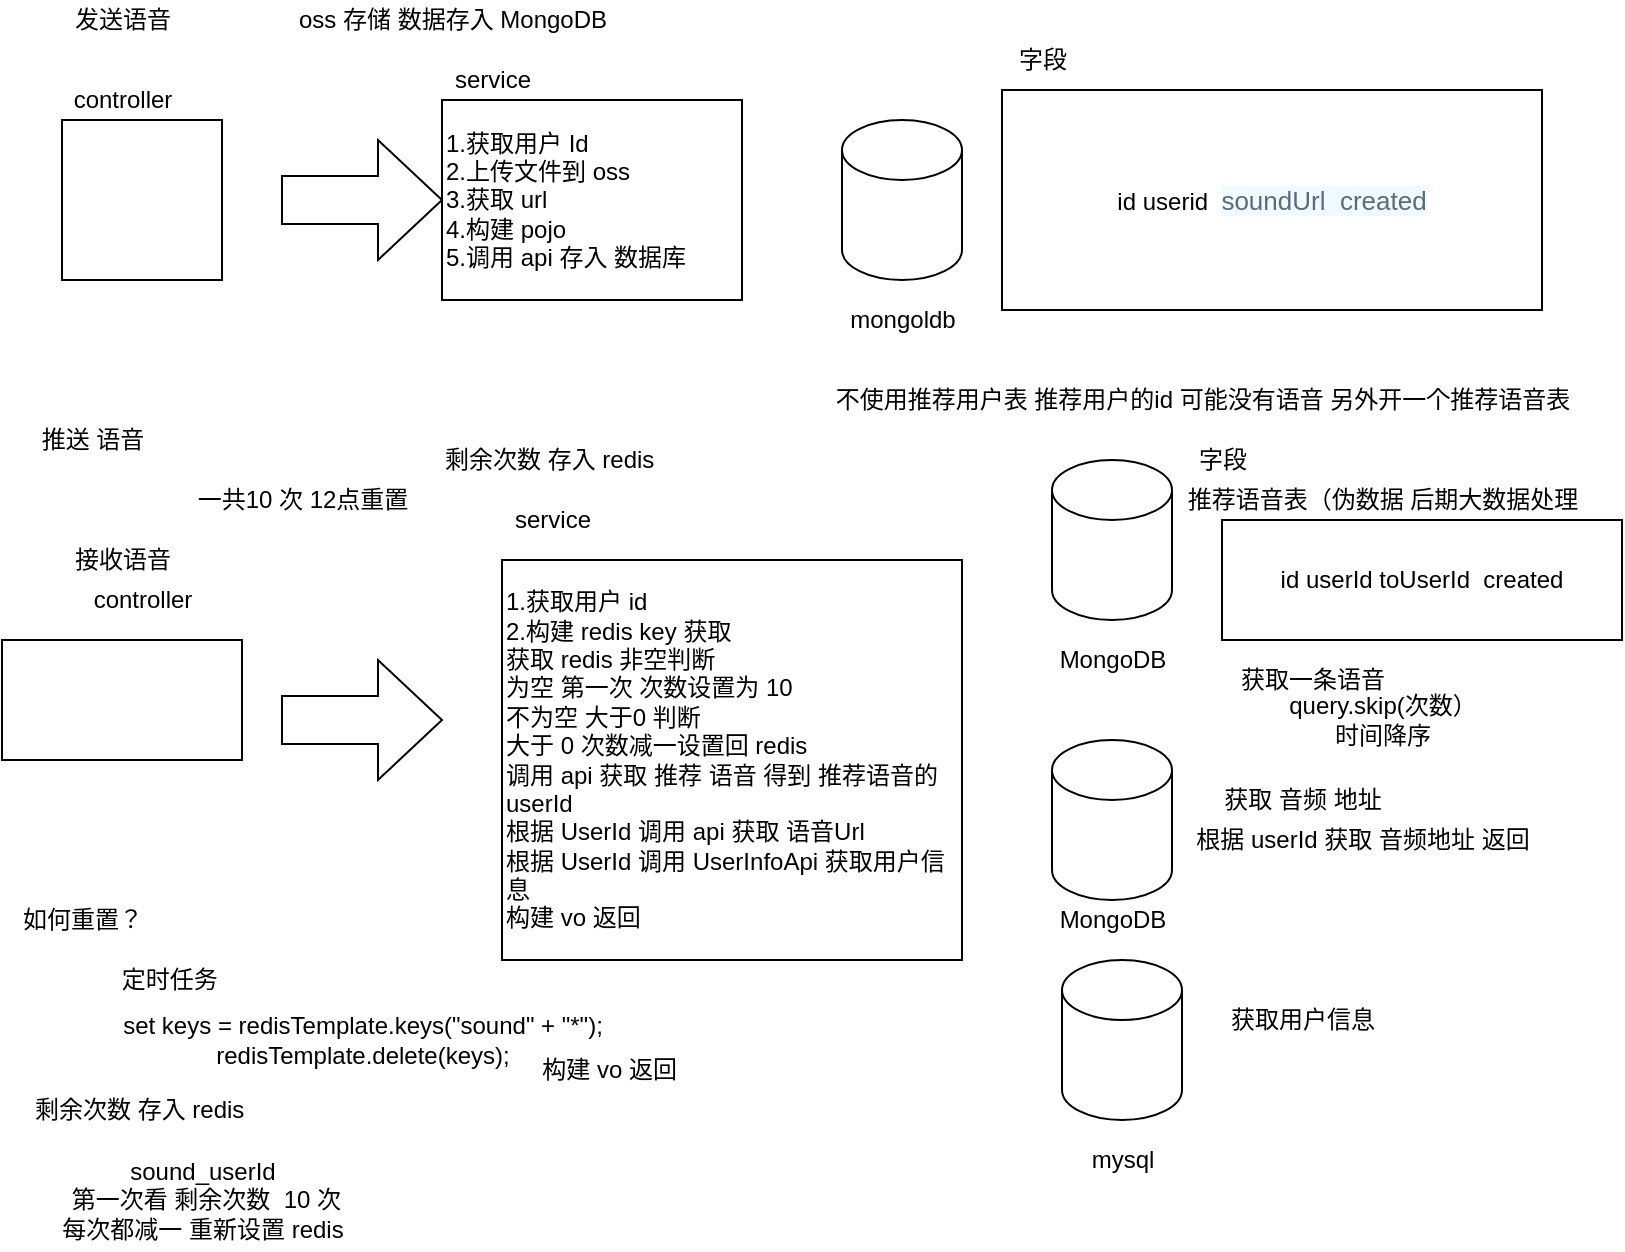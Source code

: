 <mxfile version="15.1.4" type="github">
  <diagram id="TH07ysKGJmiZBzvDwPMG" name="Page-1">
    <mxGraphModel dx="830" dy="618" grid="1" gridSize="10" guides="1" tooltips="1" connect="1" arrows="1" fold="1" page="1" pageScale="1" pageWidth="827" pageHeight="1169" math="0" shadow="0">
      <root>
        <mxCell id="0" />
        <mxCell id="1" parent="0" />
        <mxCell id="VL3w3KNL5hCD0TS1L97Q-1" value="" style="whiteSpace=wrap;html=1;aspect=fixed;" vertex="1" parent="1">
          <mxGeometry x="30" y="90" width="80" height="80" as="geometry" />
        </mxCell>
        <mxCell id="VL3w3KNL5hCD0TS1L97Q-2" value="" style="shape=cylinder3;whiteSpace=wrap;html=1;boundedLbl=1;backgroundOutline=1;size=15;" vertex="1" parent="1">
          <mxGeometry x="420" y="90" width="60" height="80" as="geometry" />
        </mxCell>
        <mxCell id="VL3w3KNL5hCD0TS1L97Q-3" value="mongoldb&lt;br&gt;" style="text;html=1;align=center;verticalAlign=middle;resizable=0;points=[];autosize=1;strokeColor=none;fillColor=none;" vertex="1" parent="1">
          <mxGeometry x="415" y="180" width="70" height="20" as="geometry" />
        </mxCell>
        <mxCell id="VL3w3KNL5hCD0TS1L97Q-4" value="id userid &amp;nbsp;&lt;span style=&quot;color: rgba(13 , 27 , 62 , 0.65) ; font-family: &amp;#34;monospaced number&amp;#34; , &amp;#34;chinese quote&amp;#34; , , , &amp;#34;segoe ui&amp;#34; , &amp;#34;roboto&amp;#34; , &amp;#34;pingfang sc&amp;#34; , &amp;#34;hiragino sans gb&amp;#34; , &amp;#34;microsoft yahei&amp;#34; , &amp;#34;helvetica neue&amp;#34; , &amp;#34;helvetica&amp;#34; , &amp;#34;arial&amp;#34; , sans-serif ; font-size: 13px ; text-align: left ; background-color: rgb(240 , 251 , 255)&quot;&gt;soundUrl &amp;nbsp;created&lt;/span&gt;" style="whiteSpace=wrap;html=1;" vertex="1" parent="1">
          <mxGeometry x="500" y="75" width="270" height="110" as="geometry" />
        </mxCell>
        <mxCell id="VL3w3KNL5hCD0TS1L97Q-5" value="剩余次数 存入 redis&amp;nbsp;" style="text;html=1;align=center;verticalAlign=middle;resizable=0;points=[];autosize=1;strokeColor=none;fillColor=none;" vertex="1" parent="1">
          <mxGeometry x="215" y="250" width="120" height="20" as="geometry" />
        </mxCell>
        <mxCell id="VL3w3KNL5hCD0TS1L97Q-6" value="" style="shape=singleArrow;whiteSpace=wrap;html=1;arrowWidth=0.4;arrowSize=0.4;" vertex="1" parent="1">
          <mxGeometry x="140" y="100" width="80" height="60" as="geometry" />
        </mxCell>
        <mxCell id="VL3w3KNL5hCD0TS1L97Q-7" value="1.获取用户 Id&lt;br&gt;2.上传文件到 oss&lt;br&gt;3.获取 url&lt;br&gt;4.构建 pojo&amp;nbsp;&lt;br&gt;5.调用 api 存入 数据库&lt;br&gt;" style="whiteSpace=wrap;html=1;align=left;" vertex="1" parent="1">
          <mxGeometry x="220" y="80" width="150" height="100" as="geometry" />
        </mxCell>
        <mxCell id="VL3w3KNL5hCD0TS1L97Q-8" value="controller" style="text;html=1;align=center;verticalAlign=middle;resizable=0;points=[];autosize=1;strokeColor=none;fillColor=none;" vertex="1" parent="1">
          <mxGeometry x="30" y="70" width="60" height="20" as="geometry" />
        </mxCell>
        <mxCell id="VL3w3KNL5hCD0TS1L97Q-9" value="controller" style="text;html=1;align=center;verticalAlign=middle;resizable=0;points=[];autosize=1;strokeColor=none;fillColor=none;" vertex="1" parent="1">
          <mxGeometry x="40" y="320" width="60" height="20" as="geometry" />
        </mxCell>
        <mxCell id="VL3w3KNL5hCD0TS1L97Q-11" value="接收语音&lt;br&gt;" style="text;html=1;align=center;verticalAlign=middle;resizable=0;points=[];autosize=1;strokeColor=none;fillColor=none;" vertex="1" parent="1">
          <mxGeometry x="30" y="300" width="60" height="20" as="geometry" />
        </mxCell>
        <mxCell id="VL3w3KNL5hCD0TS1L97Q-12" value="一共10 次 12点重置" style="text;html=1;align=center;verticalAlign=middle;resizable=0;points=[];autosize=1;strokeColor=none;fillColor=none;" vertex="1" parent="1">
          <mxGeometry x="90" y="270" width="120" height="20" as="geometry" />
        </mxCell>
        <mxCell id="VL3w3KNL5hCD0TS1L97Q-13" value="发送语音" style="text;html=1;align=center;verticalAlign=middle;resizable=0;points=[];autosize=1;strokeColor=none;fillColor=none;" vertex="1" parent="1">
          <mxGeometry x="30" y="30" width="60" height="20" as="geometry" />
        </mxCell>
        <mxCell id="VL3w3KNL5hCD0TS1L97Q-14" value="oss 存储 数据存入 MongoDB" style="text;html=1;align=center;verticalAlign=middle;resizable=0;points=[];autosize=1;strokeColor=none;fillColor=none;" vertex="1" parent="1">
          <mxGeometry x="140" y="30" width="170" height="20" as="geometry" />
        </mxCell>
        <mxCell id="VL3w3KNL5hCD0TS1L97Q-15" value="字段" style="text;html=1;align=center;verticalAlign=middle;resizable=0;points=[];autosize=1;strokeColor=none;fillColor=none;" vertex="1" parent="1">
          <mxGeometry x="500" y="50" width="40" height="20" as="geometry" />
        </mxCell>
        <mxCell id="VL3w3KNL5hCD0TS1L97Q-16" value="" style="shape=singleArrow;whiteSpace=wrap;html=1;arrowWidth=0.4;arrowSize=0.4;" vertex="1" parent="1">
          <mxGeometry x="140" y="360" width="80" height="60" as="geometry" />
        </mxCell>
        <mxCell id="VL3w3KNL5hCD0TS1L97Q-17" value="1.获取用户 id&lt;br&gt;2.构建 redis key 获取&lt;br&gt;获取 redis 非空判断&lt;br&gt;为空 第一次 次数设置为 10&lt;br&gt;不为空 大于0 判断&lt;br&gt;大于 0 次数减一设置回 redis&lt;br&gt;调用 api 获取 推荐 语音 得到 推荐语音的 userId&lt;br&gt;根据 UserId 调用 api 获取 语音Url&lt;br&gt;根据 UserId 调用 UserInfoApi 获取用户信息&lt;br&gt;构建 vo 返回" style="whiteSpace=wrap;html=1;align=left;" vertex="1" parent="1">
          <mxGeometry x="250" y="310" width="230" height="200" as="geometry" />
        </mxCell>
        <mxCell id="VL3w3KNL5hCD0TS1L97Q-18" value="" style="whiteSpace=wrap;html=1;" vertex="1" parent="1">
          <mxGeometry y="350" width="120" height="60" as="geometry" />
        </mxCell>
        <mxCell id="VL3w3KNL5hCD0TS1L97Q-19" value="" style="shape=cylinder3;whiteSpace=wrap;html=1;boundedLbl=1;backgroundOutline=1;size=15;" vertex="1" parent="1">
          <mxGeometry x="525" y="400" width="60" height="80" as="geometry" />
        </mxCell>
        <mxCell id="VL3w3KNL5hCD0TS1L97Q-20" value="MongoDB&lt;br&gt;" style="text;html=1;align=center;verticalAlign=middle;resizable=0;points=[];autosize=1;strokeColor=none;fillColor=none;" vertex="1" parent="1">
          <mxGeometry x="520" y="480" width="70" height="20" as="geometry" />
        </mxCell>
        <mxCell id="VL3w3KNL5hCD0TS1L97Q-21" value="" style="shape=cylinder3;whiteSpace=wrap;html=1;boundedLbl=1;backgroundOutline=1;size=15;" vertex="1" parent="1">
          <mxGeometry x="530" y="510" width="60" height="80" as="geometry" />
        </mxCell>
        <mxCell id="VL3w3KNL5hCD0TS1L97Q-22" value="mysql" style="text;html=1;align=center;verticalAlign=middle;resizable=0;points=[];autosize=1;strokeColor=none;fillColor=none;" vertex="1" parent="1">
          <mxGeometry x="535" y="600" width="50" height="20" as="geometry" />
        </mxCell>
        <mxCell id="VL3w3KNL5hCD0TS1L97Q-23" value="获取用户信息" style="text;html=1;align=center;verticalAlign=middle;resizable=0;points=[];autosize=1;strokeColor=none;fillColor=none;" vertex="1" parent="1">
          <mxGeometry x="605" y="530" width="90" height="20" as="geometry" />
        </mxCell>
        <mxCell id="VL3w3KNL5hCD0TS1L97Q-24" value="获取 音频 地址" style="text;html=1;align=center;verticalAlign=middle;resizable=0;points=[];autosize=1;strokeColor=none;fillColor=none;" vertex="1" parent="1">
          <mxGeometry x="605" y="420" width="90" height="20" as="geometry" />
        </mxCell>
        <mxCell id="VL3w3KNL5hCD0TS1L97Q-25" value="推送 语音" style="text;html=1;align=center;verticalAlign=middle;resizable=0;points=[];autosize=1;strokeColor=none;fillColor=none;" vertex="1" parent="1">
          <mxGeometry x="10" y="240" width="70" height="20" as="geometry" />
        </mxCell>
        <mxCell id="VL3w3KNL5hCD0TS1L97Q-27" value="" style="shape=cylinder3;whiteSpace=wrap;html=1;boundedLbl=1;backgroundOutline=1;size=15;" vertex="1" parent="1">
          <mxGeometry x="525" y="260" width="60" height="80" as="geometry" />
        </mxCell>
        <mxCell id="VL3w3KNL5hCD0TS1L97Q-28" value="MongoDB&lt;br&gt;" style="text;html=1;align=center;verticalAlign=middle;resizable=0;points=[];autosize=1;strokeColor=none;fillColor=none;" vertex="1" parent="1">
          <mxGeometry x="520" y="350" width="70" height="20" as="geometry" />
        </mxCell>
        <mxCell id="VL3w3KNL5hCD0TS1L97Q-29" value="推荐语音表（伪数据 后期大数据处理" style="text;html=1;align=center;verticalAlign=middle;resizable=0;points=[];autosize=1;strokeColor=none;fillColor=none;" vertex="1" parent="1">
          <mxGeometry x="585" y="270" width="210" height="20" as="geometry" />
        </mxCell>
        <mxCell id="VL3w3KNL5hCD0TS1L97Q-30" value="构建 vo 返回&amp;nbsp;" style="text;html=1;align=center;verticalAlign=middle;resizable=0;points=[];autosize=1;strokeColor=none;fillColor=none;" vertex="1" parent="1">
          <mxGeometry x="260" y="555" width="90" height="20" as="geometry" />
        </mxCell>
        <mxCell id="VL3w3KNL5hCD0TS1L97Q-31" value="service" style="text;html=1;align=center;verticalAlign=middle;resizable=0;points=[];autosize=1;strokeColor=none;fillColor=none;" vertex="1" parent="1">
          <mxGeometry x="250" y="280" width="50" height="20" as="geometry" />
        </mxCell>
        <mxCell id="VL3w3KNL5hCD0TS1L97Q-32" value="id userId toUserId &amp;nbsp;created" style="whiteSpace=wrap;html=1;" vertex="1" parent="1">
          <mxGeometry x="610" y="290" width="200" height="60" as="geometry" />
        </mxCell>
        <mxCell id="VL3w3KNL5hCD0TS1L97Q-33" value="字段" style="text;html=1;align=center;verticalAlign=middle;resizable=0;points=[];autosize=1;strokeColor=none;fillColor=none;" vertex="1" parent="1">
          <mxGeometry x="590" y="250" width="40" height="20" as="geometry" />
        </mxCell>
        <mxCell id="VL3w3KNL5hCD0TS1L97Q-34" value="如何重置？" style="text;html=1;align=center;verticalAlign=middle;resizable=0;points=[];autosize=1;strokeColor=none;fillColor=none;" vertex="1" parent="1">
          <mxGeometry y="480" width="80" height="20" as="geometry" />
        </mxCell>
        <mxCell id="VL3w3KNL5hCD0TS1L97Q-35" value="定时任务&amp;nbsp;" style="text;html=1;align=center;verticalAlign=middle;resizable=0;points=[];autosize=1;strokeColor=none;fillColor=none;" vertex="1" parent="1">
          <mxGeometry x="50" y="510" width="70" height="20" as="geometry" />
        </mxCell>
        <mxCell id="VL3w3KNL5hCD0TS1L97Q-36" value="set keys = redisTemplate.keys(&quot;sound&quot; + &quot;*&quot;);&lt;br&gt;redisTemplate.delete(keys);" style="text;html=1;align=center;verticalAlign=middle;resizable=0;points=[];autosize=1;strokeColor=none;fillColor=none;" vertex="1" parent="1">
          <mxGeometry x="50" y="535" width="260" height="30" as="geometry" />
        </mxCell>
        <mxCell id="VL3w3KNL5hCD0TS1L97Q-37" value="剩余次数 存入 redis&amp;nbsp;" style="text;html=1;align=center;verticalAlign=middle;resizable=0;points=[];autosize=1;strokeColor=none;fillColor=none;" vertex="1" parent="1">
          <mxGeometry x="10" y="575" width="120" height="20" as="geometry" />
        </mxCell>
        <mxCell id="VL3w3KNL5hCD0TS1L97Q-38" value="sound_userId&lt;br&gt;&amp;nbsp;第一次看 剩余次数 &amp;nbsp;10 次&lt;br&gt;每次都减一 重新设置 redis" style="text;html=1;align=center;verticalAlign=middle;resizable=0;points=[];autosize=1;strokeColor=none;fillColor=none;" vertex="1" parent="1">
          <mxGeometry x="20" y="605" width="160" height="50" as="geometry" />
        </mxCell>
        <mxCell id="VL3w3KNL5hCD0TS1L97Q-40" value="query.skip(次数）&lt;br&gt;时间降序" style="text;html=1;align=center;verticalAlign=middle;resizable=0;points=[];autosize=1;strokeColor=none;fillColor=none;" vertex="1" parent="1">
          <mxGeometry x="635" y="375" width="110" height="30" as="geometry" />
        </mxCell>
        <mxCell id="VL3w3KNL5hCD0TS1L97Q-41" value="获取一条语音" style="text;html=1;align=center;verticalAlign=middle;resizable=0;points=[];autosize=1;strokeColor=none;fillColor=none;" vertex="1" parent="1">
          <mxGeometry x="610" y="360" width="90" height="20" as="geometry" />
        </mxCell>
        <mxCell id="VL3w3KNL5hCD0TS1L97Q-42" value="根据 userId 获取 音频地址 返回" style="text;html=1;align=center;verticalAlign=middle;resizable=0;points=[];autosize=1;strokeColor=none;fillColor=none;" vertex="1" parent="1">
          <mxGeometry x="590" y="440" width="180" height="20" as="geometry" />
        </mxCell>
        <mxCell id="VL3w3KNL5hCD0TS1L97Q-43" value="service" style="text;html=1;align=center;verticalAlign=middle;resizable=0;points=[];autosize=1;strokeColor=none;fillColor=none;" vertex="1" parent="1">
          <mxGeometry x="220" y="60" width="50" height="20" as="geometry" />
        </mxCell>
        <mxCell id="VL3w3KNL5hCD0TS1L97Q-44" value="不使用推荐用户表 推荐用户的id 可能没有语音 另外开一个推荐语音表" style="text;html=1;align=center;verticalAlign=middle;resizable=0;points=[];autosize=1;strokeColor=none;fillColor=none;" vertex="1" parent="1">
          <mxGeometry x="410" y="220" width="380" height="20" as="geometry" />
        </mxCell>
      </root>
    </mxGraphModel>
  </diagram>
</mxfile>
